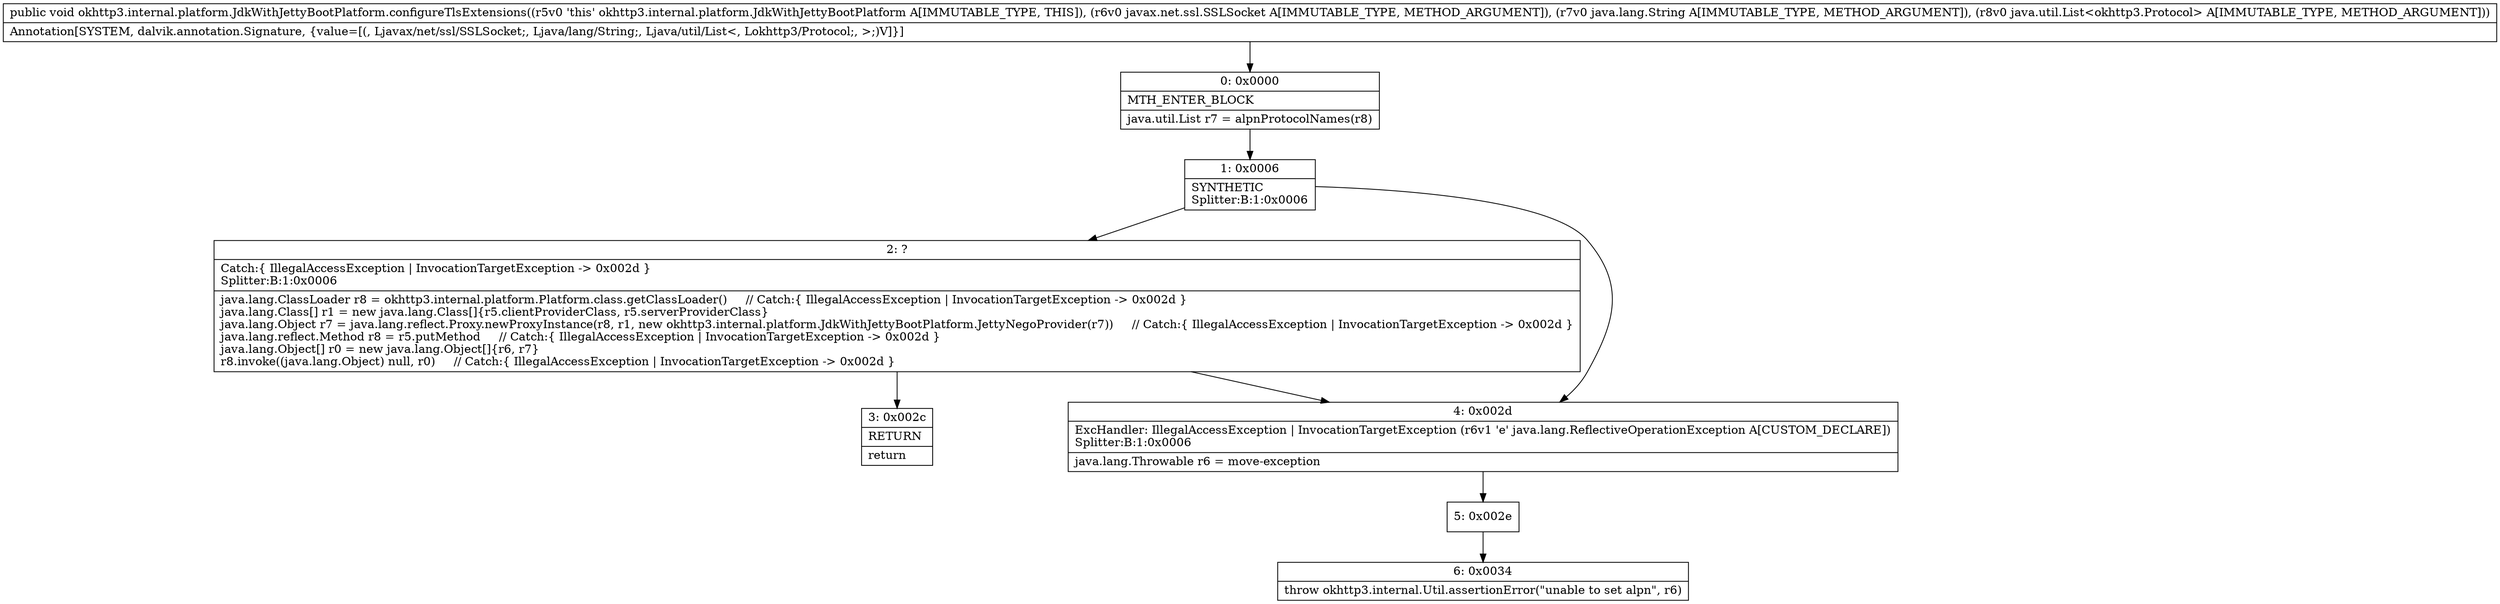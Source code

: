 digraph "CFG forokhttp3.internal.platform.JdkWithJettyBootPlatform.configureTlsExtensions(Ljavax\/net\/ssl\/SSLSocket;Ljava\/lang\/String;Ljava\/util\/List;)V" {
Node_0 [shape=record,label="{0\:\ 0x0000|MTH_ENTER_BLOCK\l|java.util.List r7 = alpnProtocolNames(r8)\l}"];
Node_1 [shape=record,label="{1\:\ 0x0006|SYNTHETIC\lSplitter:B:1:0x0006\l}"];
Node_2 [shape=record,label="{2\:\ ?|Catch:\{ IllegalAccessException \| InvocationTargetException \-\> 0x002d \}\lSplitter:B:1:0x0006\l|java.lang.ClassLoader r8 = okhttp3.internal.platform.Platform.class.getClassLoader()     \/\/ Catch:\{ IllegalAccessException \| InvocationTargetException \-\> 0x002d \}\ljava.lang.Class[] r1 = new java.lang.Class[]\{r5.clientProviderClass, r5.serverProviderClass\}\ljava.lang.Object r7 = java.lang.reflect.Proxy.newProxyInstance(r8, r1, new okhttp3.internal.platform.JdkWithJettyBootPlatform.JettyNegoProvider(r7))     \/\/ Catch:\{ IllegalAccessException \| InvocationTargetException \-\> 0x002d \}\ljava.lang.reflect.Method r8 = r5.putMethod     \/\/ Catch:\{ IllegalAccessException \| InvocationTargetException \-\> 0x002d \}\ljava.lang.Object[] r0 = new java.lang.Object[]\{r6, r7\}\lr8.invoke((java.lang.Object) null, r0)     \/\/ Catch:\{ IllegalAccessException \| InvocationTargetException \-\> 0x002d \}\l}"];
Node_3 [shape=record,label="{3\:\ 0x002c|RETURN\l|return\l}"];
Node_4 [shape=record,label="{4\:\ 0x002d|ExcHandler: IllegalAccessException \| InvocationTargetException (r6v1 'e' java.lang.ReflectiveOperationException A[CUSTOM_DECLARE])\lSplitter:B:1:0x0006\l|java.lang.Throwable r6 = move\-exception\l}"];
Node_5 [shape=record,label="{5\:\ 0x002e}"];
Node_6 [shape=record,label="{6\:\ 0x0034|throw okhttp3.internal.Util.assertionError(\"unable to set alpn\", r6)\l}"];
MethodNode[shape=record,label="{public void okhttp3.internal.platform.JdkWithJettyBootPlatform.configureTlsExtensions((r5v0 'this' okhttp3.internal.platform.JdkWithJettyBootPlatform A[IMMUTABLE_TYPE, THIS]), (r6v0 javax.net.ssl.SSLSocket A[IMMUTABLE_TYPE, METHOD_ARGUMENT]), (r7v0 java.lang.String A[IMMUTABLE_TYPE, METHOD_ARGUMENT]), (r8v0 java.util.List\<okhttp3.Protocol\> A[IMMUTABLE_TYPE, METHOD_ARGUMENT]))  | Annotation[SYSTEM, dalvik.annotation.Signature, \{value=[(, Ljavax\/net\/ssl\/SSLSocket;, Ljava\/lang\/String;, Ljava\/util\/List\<, Lokhttp3\/Protocol;, \>;)V]\}]\l}"];
MethodNode -> Node_0;
Node_0 -> Node_1;
Node_1 -> Node_2;
Node_1 -> Node_4;
Node_2 -> Node_3;
Node_2 -> Node_4;
Node_4 -> Node_5;
Node_5 -> Node_6;
}

